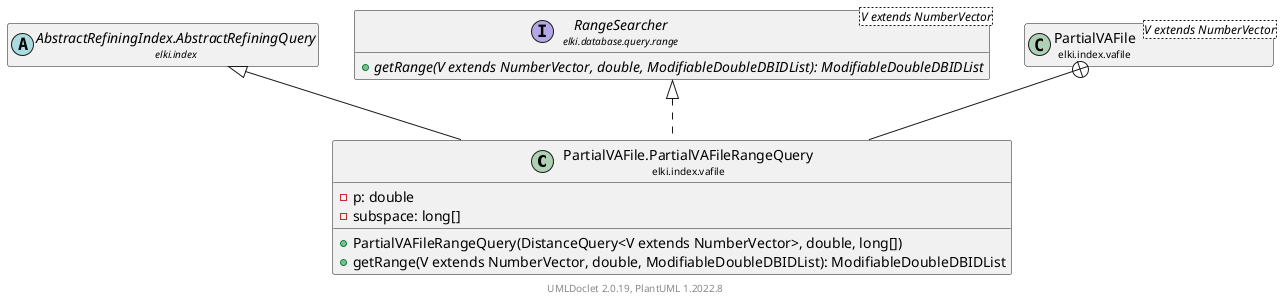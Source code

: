@startuml
    remove .*\.(Instance|Par|Parameterizer|Factory)$
    set namespaceSeparator none
    hide empty fields
    hide empty methods

    class "<size:14>PartialVAFile.PartialVAFileRangeQuery\n<size:10>elki.index.vafile" as elki.index.vafile.PartialVAFile.PartialVAFileRangeQuery [[PartialVAFile.PartialVAFileRangeQuery.html]] {
        -p: double
        -subspace: long[]
        +PartialVAFileRangeQuery(DistanceQuery<V extends NumberVector>, double, long[])
        +getRange(V extends NumberVector, double, ModifiableDoubleDBIDList): ModifiableDoubleDBIDList
    }

    abstract class "<size:14>AbstractRefiningIndex.AbstractRefiningQuery\n<size:10>elki.index" as elki.index.AbstractRefiningIndex.AbstractRefiningQuery [[../AbstractRefiningIndex.AbstractRefiningQuery.html]]
    interface "<size:14>RangeSearcher\n<size:10>elki.database.query.range" as elki.database.query.range.RangeSearcher<V extends NumberVector> [[../../database/query/range/RangeSearcher.html]] {
        {abstract} +getRange(V extends NumberVector, double, ModifiableDoubleDBIDList): ModifiableDoubleDBIDList
    }
    class "<size:14>PartialVAFile\n<size:10>elki.index.vafile" as elki.index.vafile.PartialVAFile<V extends NumberVector> [[PartialVAFile.html]]

    elki.index.AbstractRefiningIndex.AbstractRefiningQuery <|-- elki.index.vafile.PartialVAFile.PartialVAFileRangeQuery
    elki.database.query.range.RangeSearcher <|.. elki.index.vafile.PartialVAFile.PartialVAFileRangeQuery
    elki.index.vafile.PartialVAFile +-- elki.index.vafile.PartialVAFile.PartialVAFileRangeQuery

    center footer UMLDoclet 2.0.19, PlantUML 1.2022.8
@enduml
